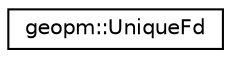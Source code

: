 digraph "Graphical Class Hierarchy"
{
 // LATEX_PDF_SIZE
  edge [fontname="Helvetica",fontsize="10",labelfontname="Helvetica",labelfontsize="10"];
  node [fontname="Helvetica",fontsize="10",shape=record];
  rankdir="LR";
  Node0 [label="geopm::UniqueFd",height=0.2,width=0.4,color="black", fillcolor="white", style="filled",URL="$classgeopm_1_1_unique_fd.html",tooltip="A wrapper to close a file descriptor when the descriptor goes out of scope."];
}
